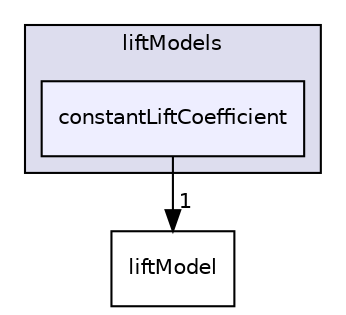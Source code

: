 digraph "constantLiftCoefficient" {
  bgcolor=transparent;
  compound=true
  node [ fontsize="10", fontname="Helvetica"];
  edge [ labelfontsize="10", labelfontname="Helvetica"];
  subgraph clusterdir_9ef57d7ea63aa964b2b216d2f1462035 {
    graph [ bgcolor="#ddddee", pencolor="black", label="liftModels" fontname="Helvetica", fontsize="10", URL="dir_9ef57d7ea63aa964b2b216d2f1462035.html"]
  dir_bb91c3bb28565dc73e7964313e38b4c6 [shape=box, label="constantLiftCoefficient", style="filled", fillcolor="#eeeeff", pencolor="black", URL="dir_bb91c3bb28565dc73e7964313e38b4c6.html"];
  }
  dir_d58027bd0287182b59a4669c44a2f50c [shape=box label="liftModel" URL="dir_d58027bd0287182b59a4669c44a2f50c.html"];
  dir_bb91c3bb28565dc73e7964313e38b4c6->dir_d58027bd0287182b59a4669c44a2f50c [headlabel="1", labeldistance=1.5 headhref="dir_000052_000120.html"];
}
